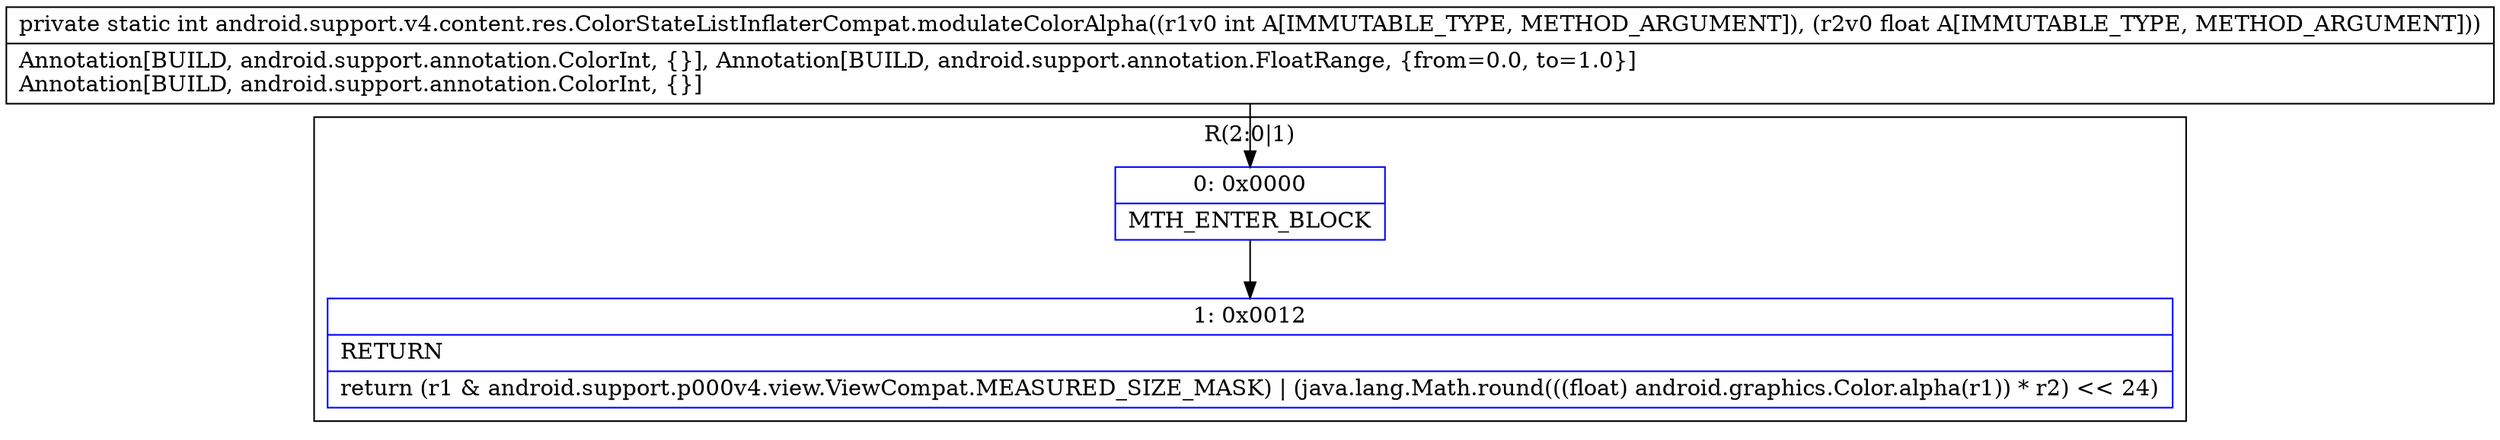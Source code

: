digraph "CFG forandroid.support.v4.content.res.ColorStateListInflaterCompat.modulateColorAlpha(IF)I" {
subgraph cluster_Region_1009535485 {
label = "R(2:0|1)";
node [shape=record,color=blue];
Node_0 [shape=record,label="{0\:\ 0x0000|MTH_ENTER_BLOCK\l}"];
Node_1 [shape=record,label="{1\:\ 0x0012|RETURN\l|return (r1 & android.support.p000v4.view.ViewCompat.MEASURED_SIZE_MASK) \| (java.lang.Math.round(((float) android.graphics.Color.alpha(r1)) * r2) \<\< 24)\l}"];
}
MethodNode[shape=record,label="{private static int android.support.v4.content.res.ColorStateListInflaterCompat.modulateColorAlpha((r1v0 int A[IMMUTABLE_TYPE, METHOD_ARGUMENT]), (r2v0 float A[IMMUTABLE_TYPE, METHOD_ARGUMENT]))  | Annotation[BUILD, android.support.annotation.ColorInt, \{\}], Annotation[BUILD, android.support.annotation.FloatRange, \{from=0.0, to=1.0\}]\lAnnotation[BUILD, android.support.annotation.ColorInt, \{\}]\l}"];
MethodNode -> Node_0;
Node_0 -> Node_1;
}

